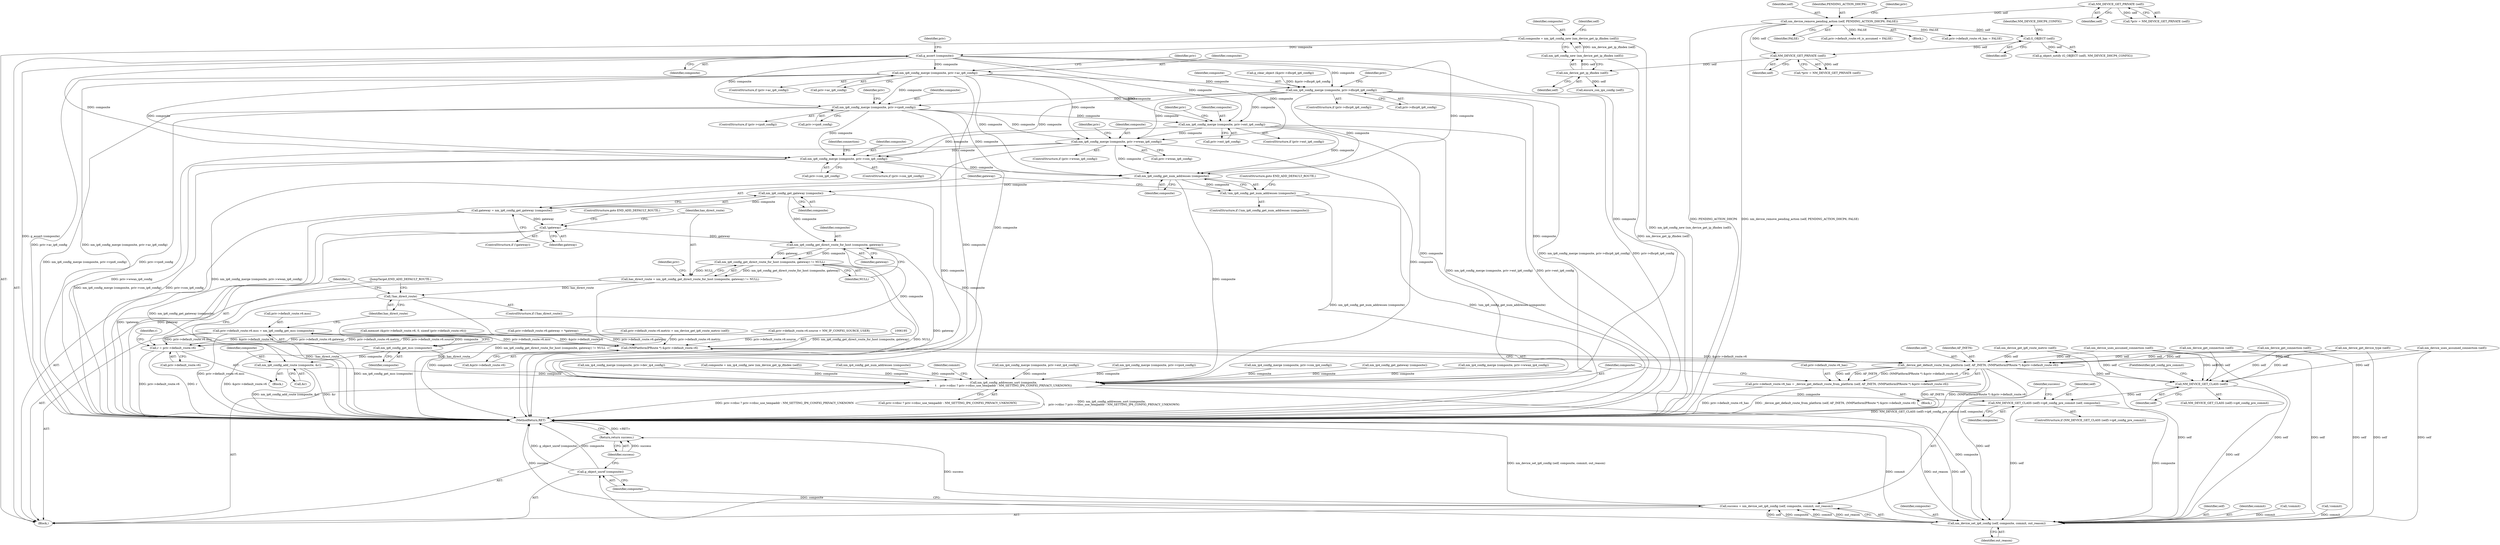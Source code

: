 digraph "0_NetworkManager_d5fc88e573fa58b93034b04d35a2454f5d28cad9@API" {
"1005965" [label="(Call,g_assert (composite))"];
"1005958" [label="(Call,composite = nm_ip6_config_new (nm_device_get_ip_ifindex (self)))"];
"1005960" [label="(Call,nm_ip6_config_new (nm_device_get_ip_ifindex (self)))"];
"1005961" [label="(Call,nm_device_get_ip_ifindex (self))"];
"1005951" [label="(Call,NM_DEVICE_GET_PRIVATE (self))"];
"1005944" [label="(Call,G_OBJECT (self))"];
"1005929" [label="(Call,nm_device_remove_pending_action (self, PENDING_ACTION_DHCP6, FALSE))"];
"1005883" [label="(Call,NM_DEVICE_GET_PRIVATE (self))"];
"1005971" [label="(Call,nm_ip6_config_merge (composite, priv->ac_ip6_config))"];
"1005980" [label="(Call,nm_ip6_config_merge (composite, priv->dhcp6_ip6_config))"];
"1005989" [label="(Call,nm_ip6_config_merge (composite, priv->vpn6_config))"];
"1005998" [label="(Call,nm_ip6_config_merge (composite, priv->ext_ip6_config))"];
"1006007" [label="(Call,nm_ip6_config_merge (composite, priv->wwan_ip6_config))"];
"1006016" [label="(Call,nm_ip6_config_merge (composite, priv->con_ip6_config))"];
"1006066" [label="(Call,nm_ip6_config_get_num_addresses (composite))"];
"1006065" [label="(Call,!nm_ip6_config_get_num_addresses (composite))"];
"1006072" [label="(Call,nm_ip6_config_get_gateway (composite))"];
"1006070" [label="(Call,gateway = nm_ip6_config_get_gateway (composite))"];
"1006075" [label="(Call,!gateway)"];
"1006081" [label="(Call,nm_ip6_config_get_direct_route_for_host (composite, gateway))"];
"1006080" [label="(Call,nm_ip6_config_get_direct_route_for_host (composite, gateway) != NULL)"];
"1006078" [label="(Call,has_direct_route = nm_ip6_config_get_direct_route_for_host (composite, gateway) != NULL)"];
"1006146" [label="(Call,!has_direct_route)"];
"1006143" [label="(Call,nm_ip6_config_get_mss (composite))"];
"1006135" [label="(Call,priv->default_route.v6.mss = nm_ip6_config_get_mss (composite))"];
"1006150" [label="(Call,r = priv->default_route.v6)"];
"1006194" [label="(Call,(NMPlatformIPRoute *) &priv->default_route.v6)"];
"1006191" [label="(Call,_device_get_default_route_from_platform (self, AF_INET6, (NMPlatformIPRoute *) &priv->default_route.v6))"];
"1006185" [label="(Call,priv->default_route.v6_has = _device_get_default_route_from_platform (self, AF_INET6, (NMPlatformIPRoute *) &priv->default_route.v6))"];
"1006217" [label="(Call,NM_DEVICE_GET_CLASS (self))"];
"1006220" [label="(Call,NM_DEVICE_GET_CLASS (self)->ip6_config_pre_commit (self, composite))"];
"1006225" [label="(Call,nm_device_set_ip6_config (self, composite, commit, out_reason))"];
"1006223" [label="(Call,success = nm_device_set_ip6_config (self, composite, commit, out_reason))"];
"1006232" [label="(Return,return success;)"];
"1006230" [label="(Call,g_object_unref (composite))"];
"1006173" [label="(Call,nm_ip6_config_add_route (composite, &r))"];
"1006202" [label="(Call,nm_ip6_config_addresses_sort (composite,\n\t    priv->rdisc ? priv->rdisc_use_tempaddr : NM_SETTING_IP6_CONFIG_PRIVACY_UNKNOWN))"];
"1006219" [label="(FieldIdentifier,ip6_config_pre_commit)"];
"1005932" [label="(Identifier,FALSE)"];
"1005996" [label="(Identifier,priv)"];
"1005943" [label="(Call,g_object_notify (G_OBJECT (self), NM_DEVICE_DHCP6_CONFIG))"];
"1005991" [label="(Call,priv->vpn6_config)"];
"1005958" [label="(Call,composite = nm_ip6_config_new (nm_device_get_ip_ifindex (self)))"];
"1006227" [label="(Identifier,composite)"];
"1006191" [label="(Call,_device_get_default_route_from_platform (self, AF_INET6, (NMPlatformIPRoute *) &priv->default_route.v6))"];
"1004795" [label="(Call,nm_ip4_config_merge (composite, priv->vpn4_config))"];
"1005969" [label="(Identifier,priv)"];
"1005890" [label="(Call,g_clear_object (&priv->dhcp6_ip6_config))"];
"1006175" [label="(Call,&r)"];
"1006230" [label="(Call,g_object_unref (composite))"];
"1006174" [label="(Identifier,composite)"];
"1006069" [label="(ControlStructure,goto END_ADD_DEFAULT_ROUTE;)"];
"1006225" [label="(Call,nm_device_set_ip6_config (self, composite, commit, out_reason))"];
"1005963" [label="(Call,ensure_con_ipx_config (self))"];
"1006193" [label="(Identifier,AF_INET6)"];
"1004775" [label="(Call,composite = nm_ip4_config_new (nm_device_get_ip_ifindex (self)))"];
"1005960" [label="(Call,nm_ip6_config_new (nm_device_get_ip_ifindex (self)))"];
"1006065" [label="(Call,!nm_ip6_config_get_num_addresses (composite))"];
"1006222" [label="(Identifier,composite)"];
"1006220" [label="(Call,NM_DEVICE_GET_CLASS (self)->ip6_config_pre_commit (self, composite))"];
"1006073" [label="(Identifier,composite)"];
"1006074" [label="(ControlStructure,if (!gateway))"];
"1005998" [label="(Call,nm_ip6_config_merge (composite, priv->ext_ip6_config))"];
"1005881" [label="(Call,*priv = NM_DEVICE_GET_PRIVATE (self))"];
"1006204" [label="(Call,priv->rdisc ? priv->rdisc_use_tempaddr : NM_SETTING_IP6_CONFIG_PRIVACY_UNKNOWN)"];
"1006016" [label="(Call,nm_ip6_config_merge (composite, priv->con_ip6_config))"];
"1005985" [label="(ControlStructure,if (priv->vpn6_config))"];
"1006148" [label="(Block,)"];
"1006135" [label="(Call,priv->default_route.v6.mss = nm_ip6_config_get_mss (composite))"];
"1005987" [label="(Identifier,priv)"];
"1004872" [label="(Call,nm_ip4_config_get_num_addresses (composite))"];
"1006151" [label="(Identifier,r)"];
"1006192" [label="(Identifier,self)"];
"1006067" [label="(Identifier,composite)"];
"1006014" [label="(Identifier,priv)"];
"1006115" [label="(Call,priv->default_route.v6.gateway = *gateway)"];
"1005945" [label="(Identifier,self)"];
"1004885" [label="(Call,nm_device_get_device_type (self))"];
"1006000" [label="(Call,priv->ext_ip6_config)"];
"1006221" [label="(Identifier,self)"];
"1006106" [label="(Call,priv->default_route.v6.source = NM_IP_CONFIG_SOURCE_USER)"];
"1006202" [label="(Call,nm_ip6_config_addresses_sort (composite,\n\t    priv->rdisc ? priv->rdisc_use_tempaddr : NM_SETTING_IP6_CONFIG_PRIVACY_UNKNOWN))"];
"1005965" [label="(Call,g_assert (composite))"];
"1006152" [label="(Call,priv->default_route.v6)"];
"1006218" [label="(Identifier,self)"];
"1006147" [label="(Identifier,has_direct_route)"];
"1006143" [label="(Call,nm_ip6_config_get_mss (composite))"];
"1006070" [label="(Call,gateway = nm_ip6_config_get_gateway (composite))"];
"1005949" [label="(Call,*priv = NM_DEVICE_GET_PRIVATE (self))"];
"1006080" [label="(Call,nm_ip6_config_get_direct_route_for_host (composite, gateway) != NULL)"];
"1006223" [label="(Call,success = nm_device_set_ip6_config (self, composite, commit, out_reason))"];
"1006072" [label="(Call,nm_ip6_config_get_gateway (composite))"];
"1005999" [label="(Identifier,composite)"];
"1005972" [label="(Identifier,composite)"];
"1005966" [label="(Identifier,composite)"];
"1006144" [label="(Identifier,composite)"];
"1005961" [label="(Call,nm_device_get_ip_ifindex (self))"];
"1006003" [label="(ControlStructure,if (priv->wwan_ip6_config))"];
"1006196" [label="(Call,&priv->default_route.v6)"];
"1006229" [label="(Identifier,out_reason)"];
"1005976" [label="(ControlStructure,if (priv->dhcp6_ip6_config))"];
"1005884" [label="(Identifier,self)"];
"1006048" [label="(Call,priv->default_route.v6_is_assumed = FALSE)"];
"1006083" [label="(Identifier,gateway)"];
"1006012" [label="(ControlStructure,if (priv->con_ip6_config))"];
"1006194" [label="(Call,(NMPlatformIPRoute *) &priv->default_route.v6)"];
"1005959" [label="(Identifier,composite)"];
"1005967" [label="(ControlStructure,if (priv->ac_ip6_config))"];
"1006213" [label="(Identifier,commit)"];
"1004804" [label="(Call,nm_ip4_config_merge (composite, priv->ext_ip4_config))"];
"1005951" [label="(Call,NM_DEVICE_GET_PRIVATE (self))"];
"1006076" [label="(Identifier,gateway)"];
"1006145" [label="(ControlStructure,if (!has_direct_route))"];
"1005962" [label="(Identifier,self)"];
"1006078" [label="(Call,has_direct_route = nm_ip6_config_get_direct_route_for_host (composite, gateway) != NULL)"];
"1006173" [label="(Call,nm_ip6_config_add_route (composite, &r))"];
"1006018" [label="(Call,priv->con_ip6_config)"];
"1006159" [label="(Identifier,r)"];
"1006184" [label="(Block,)"];
"1006081" [label="(Call,nm_ip6_config_get_direct_route_for_host (composite, gateway))"];
"1006233" [label="(Identifier,success)"];
"1005930" [label="(Identifier,self)"];
"1005931" [label="(Identifier,PENDING_ACTION_DHCP6)"];
"1006224" [label="(Identifier,success)"];
"1005980" [label="(Call,nm_ip6_config_merge (composite, priv->dhcp6_ip6_config))"];
"1006177" [label="(JumpTarget,END_ADD_DEFAULT_ROUTE:)"];
"1006228" [label="(Identifier,commit)"];
"1005990" [label="(Identifier,composite)"];
"1005879" [label="(Block,)"];
"1005994" [label="(ControlStructure,if (priv->ext_ip6_config))"];
"1006071" [label="(Identifier,gateway)"];
"1006084" [label="(Identifier,NULL)"];
"1004846" [label="(Call,!commit)"];
"1005935" [label="(Identifier,priv)"];
"1006217" [label="(Call,NM_DEVICE_GET_CLASS (self))"];
"1006203" [label="(Identifier,composite)"];
"1006040" [label="(Call,!commit)"];
"1004822" [label="(Call,nm_ip4_config_merge (composite, priv->con_ip4_config))"];
"1006009" [label="(Call,priv->wwan_ip6_config)"];
"1006185" [label="(Call,priv->default_route.v6_has = _device_get_default_route_from_platform (self, AF_INET6, (NMPlatformIPRoute *) &priv->default_route.v6))"];
"1007368" [label="(MethodReturn,RET)"];
"1006023" [label="(Call,nm_device_get_connection (self))"];
"1006146" [label="(Call,!has_direct_route)"];
"1006075" [label="(Call,!gateway)"];
"1006125" [label="(Call,priv->default_route.v6.metric = nm_device_get_ip6_route_metric (self))"];
"1006005" [label="(Identifier,priv)"];
"1006008" [label="(Identifier,composite)"];
"1006077" [label="(ControlStructure,goto END_ADD_DEFAULT_ROUTE;)"];
"1004878" [label="(Call,nm_ip4_config_get_gateway (composite))"];
"1006007" [label="(Call,nm_ip6_config_merge (composite, priv->wwan_ip6_config))"];
"1005944" [label="(Call,G_OBJECT (self))"];
"1005946" [label="(Identifier,NM_DEVICE_DHCP6_CONFIG)"];
"1005989" [label="(Call,nm_ip6_config_merge (composite, priv->vpn6_config))"];
"1006136" [label="(Call,priv->default_route.v6.mss)"];
"1006150" [label="(Call,r = priv->default_route.v6)"];
"1005971" [label="(Call,nm_ip6_config_merge (composite, priv->ac_ip6_config))"];
"1005929" [label="(Call,nm_device_remove_pending_action (self, PENDING_ACTION_DHCP6, FALSE))"];
"1005978" [label="(Identifier,priv)"];
"1006022" [label="(Identifier,connection)"];
"1005947" [label="(Block,)"];
"1005973" [label="(Call,priv->ac_ip6_config)"];
"1005981" [label="(Identifier,composite)"];
"1006017" [label="(Identifier,composite)"];
"1006066" [label="(Call,nm_ip6_config_get_num_addresses (composite))"];
"1005952" [label="(Identifier,self)"];
"1006215" [label="(ControlStructure,if (NM_DEVICE_GET_CLASS (self)->ip6_config_pre_commit))"];
"1006082" [label="(Identifier,composite)"];
"1004829" [label="(Call,nm_device_get_connection (self))"];
"1006186" [label="(Call,priv->default_route.v6_has)"];
"1006064" [label="(ControlStructure,if (!nm_ip6_config_get_num_addresses (composite)))"];
"1004813" [label="(Call,nm_ip4_config_merge (composite, priv->wwan_ip4_config))"];
"1005964" [label="(Identifier,self)"];
"1004786" [label="(Call,nm_ip4_config_merge (composite, priv->dev_ip4_config))"];
"1006079" [label="(Identifier,has_direct_route)"];
"1005883" [label="(Call,NM_DEVICE_GET_PRIVATE (self))"];
"1006045" [label="(Call,nm_device_uses_assumed_connection (self))"];
"1006232" [label="(Return,return success;)"];
"1006088" [label="(Identifier,priv)"];
"1006092" [label="(Call,memset (&priv->default_route.v6, 0, sizeof (priv->default_route.v6)))"];
"1006025" [label="(Call,priv->default_route.v6_has = FALSE)"];
"1004851" [label="(Call,nm_device_uses_assumed_connection (self))"];
"1006226" [label="(Identifier,self)"];
"1005982" [label="(Call,priv->dhcp6_ip6_config)"];
"1006231" [label="(Identifier,composite)"];
"1006216" [label="(Call,NM_DEVICE_GET_CLASS (self)->ip6_config_pre_commit)"];
"1006133" [label="(Call,nm_device_get_ip6_route_metric (self))"];
"1005965" -> "1005947"  [label="AST: "];
"1005965" -> "1005966"  [label="CFG: "];
"1005966" -> "1005965"  [label="AST: "];
"1005969" -> "1005965"  [label="CFG: "];
"1005965" -> "1007368"  [label="DDG: g_assert (composite)"];
"1005958" -> "1005965"  [label="DDG: composite"];
"1005965" -> "1005971"  [label="DDG: composite"];
"1005965" -> "1005980"  [label="DDG: composite"];
"1005965" -> "1005989"  [label="DDG: composite"];
"1005965" -> "1005998"  [label="DDG: composite"];
"1005965" -> "1006007"  [label="DDG: composite"];
"1005965" -> "1006016"  [label="DDG: composite"];
"1005965" -> "1006066"  [label="DDG: composite"];
"1005965" -> "1006202"  [label="DDG: composite"];
"1005958" -> "1005947"  [label="AST: "];
"1005958" -> "1005960"  [label="CFG: "];
"1005959" -> "1005958"  [label="AST: "];
"1005960" -> "1005958"  [label="AST: "];
"1005964" -> "1005958"  [label="CFG: "];
"1005958" -> "1007368"  [label="DDG: nm_ip6_config_new (nm_device_get_ip_ifindex (self))"];
"1005960" -> "1005958"  [label="DDG: nm_device_get_ip_ifindex (self)"];
"1005960" -> "1005961"  [label="CFG: "];
"1005961" -> "1005960"  [label="AST: "];
"1005960" -> "1007368"  [label="DDG: nm_device_get_ip_ifindex (self)"];
"1005961" -> "1005960"  [label="DDG: self"];
"1005961" -> "1005962"  [label="CFG: "];
"1005962" -> "1005961"  [label="AST: "];
"1005951" -> "1005961"  [label="DDG: self"];
"1005961" -> "1005963"  [label="DDG: self"];
"1005951" -> "1005949"  [label="AST: "];
"1005951" -> "1005952"  [label="CFG: "];
"1005952" -> "1005951"  [label="AST: "];
"1005949" -> "1005951"  [label="CFG: "];
"1005951" -> "1005949"  [label="DDG: self"];
"1005944" -> "1005951"  [label="DDG: self"];
"1005929" -> "1005951"  [label="DDG: self"];
"1005944" -> "1005943"  [label="AST: "];
"1005944" -> "1005945"  [label="CFG: "];
"1005945" -> "1005944"  [label="AST: "];
"1005946" -> "1005944"  [label="CFG: "];
"1005944" -> "1005943"  [label="DDG: self"];
"1005929" -> "1005944"  [label="DDG: self"];
"1005929" -> "1005879"  [label="AST: "];
"1005929" -> "1005932"  [label="CFG: "];
"1005930" -> "1005929"  [label="AST: "];
"1005931" -> "1005929"  [label="AST: "];
"1005932" -> "1005929"  [label="AST: "];
"1005935" -> "1005929"  [label="CFG: "];
"1005929" -> "1007368"  [label="DDG: nm_device_remove_pending_action (self, PENDING_ACTION_DHCP6, FALSE)"];
"1005929" -> "1007368"  [label="DDG: PENDING_ACTION_DHCP6"];
"1005883" -> "1005929"  [label="DDG: self"];
"1005929" -> "1006025"  [label="DDG: FALSE"];
"1005929" -> "1006048"  [label="DDG: FALSE"];
"1005883" -> "1005881"  [label="AST: "];
"1005883" -> "1005884"  [label="CFG: "];
"1005884" -> "1005883"  [label="AST: "];
"1005881" -> "1005883"  [label="CFG: "];
"1005883" -> "1005881"  [label="DDG: self"];
"1005971" -> "1005967"  [label="AST: "];
"1005971" -> "1005973"  [label="CFG: "];
"1005972" -> "1005971"  [label="AST: "];
"1005973" -> "1005971"  [label="AST: "];
"1005978" -> "1005971"  [label="CFG: "];
"1005971" -> "1007368"  [label="DDG: priv->ac_ip6_config"];
"1005971" -> "1007368"  [label="DDG: nm_ip6_config_merge (composite, priv->ac_ip6_config)"];
"1005971" -> "1005980"  [label="DDG: composite"];
"1005971" -> "1005989"  [label="DDG: composite"];
"1005971" -> "1005998"  [label="DDG: composite"];
"1005971" -> "1006007"  [label="DDG: composite"];
"1005971" -> "1006016"  [label="DDG: composite"];
"1005971" -> "1006066"  [label="DDG: composite"];
"1005971" -> "1006202"  [label="DDG: composite"];
"1005980" -> "1005976"  [label="AST: "];
"1005980" -> "1005982"  [label="CFG: "];
"1005981" -> "1005980"  [label="AST: "];
"1005982" -> "1005980"  [label="AST: "];
"1005987" -> "1005980"  [label="CFG: "];
"1005980" -> "1007368"  [label="DDG: priv->dhcp6_ip6_config"];
"1005980" -> "1007368"  [label="DDG: nm_ip6_config_merge (composite, priv->dhcp6_ip6_config)"];
"1005890" -> "1005980"  [label="DDG: &priv->dhcp6_ip6_config"];
"1005980" -> "1005989"  [label="DDG: composite"];
"1005980" -> "1005998"  [label="DDG: composite"];
"1005980" -> "1006007"  [label="DDG: composite"];
"1005980" -> "1006016"  [label="DDG: composite"];
"1005980" -> "1006066"  [label="DDG: composite"];
"1005980" -> "1006202"  [label="DDG: composite"];
"1005989" -> "1005985"  [label="AST: "];
"1005989" -> "1005991"  [label="CFG: "];
"1005990" -> "1005989"  [label="AST: "];
"1005991" -> "1005989"  [label="AST: "];
"1005996" -> "1005989"  [label="CFG: "];
"1005989" -> "1007368"  [label="DDG: nm_ip6_config_merge (composite, priv->vpn6_config)"];
"1005989" -> "1007368"  [label="DDG: priv->vpn6_config"];
"1005989" -> "1005998"  [label="DDG: composite"];
"1005989" -> "1006007"  [label="DDG: composite"];
"1005989" -> "1006016"  [label="DDG: composite"];
"1005989" -> "1006066"  [label="DDG: composite"];
"1005989" -> "1006202"  [label="DDG: composite"];
"1005998" -> "1005994"  [label="AST: "];
"1005998" -> "1006000"  [label="CFG: "];
"1005999" -> "1005998"  [label="AST: "];
"1006000" -> "1005998"  [label="AST: "];
"1006005" -> "1005998"  [label="CFG: "];
"1005998" -> "1007368"  [label="DDG: nm_ip6_config_merge (composite, priv->ext_ip6_config)"];
"1005998" -> "1007368"  [label="DDG: priv->ext_ip6_config"];
"1005998" -> "1006007"  [label="DDG: composite"];
"1005998" -> "1006016"  [label="DDG: composite"];
"1005998" -> "1006066"  [label="DDG: composite"];
"1005998" -> "1006202"  [label="DDG: composite"];
"1006007" -> "1006003"  [label="AST: "];
"1006007" -> "1006009"  [label="CFG: "];
"1006008" -> "1006007"  [label="AST: "];
"1006009" -> "1006007"  [label="AST: "];
"1006014" -> "1006007"  [label="CFG: "];
"1006007" -> "1007368"  [label="DDG: priv->wwan_ip6_config"];
"1006007" -> "1007368"  [label="DDG: nm_ip6_config_merge (composite, priv->wwan_ip6_config)"];
"1006007" -> "1006016"  [label="DDG: composite"];
"1006007" -> "1006066"  [label="DDG: composite"];
"1006007" -> "1006202"  [label="DDG: composite"];
"1006016" -> "1006012"  [label="AST: "];
"1006016" -> "1006018"  [label="CFG: "];
"1006017" -> "1006016"  [label="AST: "];
"1006018" -> "1006016"  [label="AST: "];
"1006022" -> "1006016"  [label="CFG: "];
"1006016" -> "1007368"  [label="DDG: nm_ip6_config_merge (composite, priv->con_ip6_config)"];
"1006016" -> "1007368"  [label="DDG: priv->con_ip6_config"];
"1006016" -> "1006066"  [label="DDG: composite"];
"1006016" -> "1006202"  [label="DDG: composite"];
"1006066" -> "1006065"  [label="AST: "];
"1006066" -> "1006067"  [label="CFG: "];
"1006067" -> "1006066"  [label="AST: "];
"1006065" -> "1006066"  [label="CFG: "];
"1006066" -> "1006065"  [label="DDG: composite"];
"1006066" -> "1006072"  [label="DDG: composite"];
"1006066" -> "1006202"  [label="DDG: composite"];
"1006065" -> "1006064"  [label="AST: "];
"1006069" -> "1006065"  [label="CFG: "];
"1006071" -> "1006065"  [label="CFG: "];
"1006065" -> "1007368"  [label="DDG: nm_ip6_config_get_num_addresses (composite)"];
"1006065" -> "1007368"  [label="DDG: !nm_ip6_config_get_num_addresses (composite)"];
"1006072" -> "1006070"  [label="AST: "];
"1006072" -> "1006073"  [label="CFG: "];
"1006073" -> "1006072"  [label="AST: "];
"1006070" -> "1006072"  [label="CFG: "];
"1006072" -> "1006070"  [label="DDG: composite"];
"1006072" -> "1006081"  [label="DDG: composite"];
"1006072" -> "1006202"  [label="DDG: composite"];
"1006070" -> "1005947"  [label="AST: "];
"1006071" -> "1006070"  [label="AST: "];
"1006076" -> "1006070"  [label="CFG: "];
"1006070" -> "1007368"  [label="DDG: nm_ip6_config_get_gateway (composite)"];
"1006070" -> "1006075"  [label="DDG: gateway"];
"1006075" -> "1006074"  [label="AST: "];
"1006075" -> "1006076"  [label="CFG: "];
"1006076" -> "1006075"  [label="AST: "];
"1006077" -> "1006075"  [label="CFG: "];
"1006079" -> "1006075"  [label="CFG: "];
"1006075" -> "1007368"  [label="DDG: gateway"];
"1006075" -> "1007368"  [label="DDG: !gateway"];
"1006075" -> "1006081"  [label="DDG: gateway"];
"1006081" -> "1006080"  [label="AST: "];
"1006081" -> "1006083"  [label="CFG: "];
"1006082" -> "1006081"  [label="AST: "];
"1006083" -> "1006081"  [label="AST: "];
"1006084" -> "1006081"  [label="CFG: "];
"1006081" -> "1007368"  [label="DDG: gateway"];
"1006081" -> "1006080"  [label="DDG: composite"];
"1006081" -> "1006080"  [label="DDG: gateway"];
"1006081" -> "1006143"  [label="DDG: composite"];
"1006080" -> "1006078"  [label="AST: "];
"1006080" -> "1006084"  [label="CFG: "];
"1006084" -> "1006080"  [label="AST: "];
"1006078" -> "1006080"  [label="CFG: "];
"1006080" -> "1007368"  [label="DDG: nm_ip6_config_get_direct_route_for_host (composite, gateway)"];
"1006080" -> "1007368"  [label="DDG: NULL"];
"1006080" -> "1006078"  [label="DDG: nm_ip6_config_get_direct_route_for_host (composite, gateway)"];
"1006080" -> "1006078"  [label="DDG: NULL"];
"1006078" -> "1005947"  [label="AST: "];
"1006079" -> "1006078"  [label="AST: "];
"1006088" -> "1006078"  [label="CFG: "];
"1006078" -> "1007368"  [label="DDG: nm_ip6_config_get_direct_route_for_host (composite, gateway) != NULL"];
"1006078" -> "1006146"  [label="DDG: has_direct_route"];
"1006146" -> "1006145"  [label="AST: "];
"1006146" -> "1006147"  [label="CFG: "];
"1006147" -> "1006146"  [label="AST: "];
"1006151" -> "1006146"  [label="CFG: "];
"1006177" -> "1006146"  [label="CFG: "];
"1006146" -> "1007368"  [label="DDG: !has_direct_route"];
"1006146" -> "1007368"  [label="DDG: has_direct_route"];
"1006143" -> "1006135"  [label="AST: "];
"1006143" -> "1006144"  [label="CFG: "];
"1006144" -> "1006143"  [label="AST: "];
"1006135" -> "1006143"  [label="CFG: "];
"1006143" -> "1006135"  [label="DDG: composite"];
"1006143" -> "1006173"  [label="DDG: composite"];
"1006143" -> "1006202"  [label="DDG: composite"];
"1006135" -> "1005947"  [label="AST: "];
"1006136" -> "1006135"  [label="AST: "];
"1006147" -> "1006135"  [label="CFG: "];
"1006135" -> "1007368"  [label="DDG: nm_ip6_config_get_mss (composite)"];
"1006135" -> "1007368"  [label="DDG: priv->default_route.v6.mss"];
"1006135" -> "1006150"  [label="DDG: priv->default_route.v6.mss"];
"1006135" -> "1006194"  [label="DDG: priv->default_route.v6.mss"];
"1006150" -> "1006148"  [label="AST: "];
"1006150" -> "1006152"  [label="CFG: "];
"1006151" -> "1006150"  [label="AST: "];
"1006152" -> "1006150"  [label="AST: "];
"1006159" -> "1006150"  [label="CFG: "];
"1006150" -> "1007368"  [label="DDG: r"];
"1006150" -> "1007368"  [label="DDG: priv->default_route.v6"];
"1006106" -> "1006150"  [label="DDG: priv->default_route.v6.source"];
"1006092" -> "1006150"  [label="DDG: &priv->default_route.v6"];
"1006115" -> "1006150"  [label="DDG: priv->default_route.v6.gateway"];
"1006125" -> "1006150"  [label="DDG: priv->default_route.v6.metric"];
"1006194" -> "1006191"  [label="AST: "];
"1006194" -> "1006196"  [label="CFG: "];
"1006195" -> "1006194"  [label="AST: "];
"1006196" -> "1006194"  [label="AST: "];
"1006191" -> "1006194"  [label="CFG: "];
"1006194" -> "1007368"  [label="DDG: &priv->default_route.v6"];
"1006194" -> "1006191"  [label="DDG: &priv->default_route.v6"];
"1006092" -> "1006194"  [label="DDG: &priv->default_route.v6"];
"1006106" -> "1006194"  [label="DDG: priv->default_route.v6.source"];
"1006115" -> "1006194"  [label="DDG: priv->default_route.v6.gateway"];
"1006125" -> "1006194"  [label="DDG: priv->default_route.v6.metric"];
"1006191" -> "1006185"  [label="AST: "];
"1006192" -> "1006191"  [label="AST: "];
"1006193" -> "1006191"  [label="AST: "];
"1006185" -> "1006191"  [label="CFG: "];
"1006191" -> "1007368"  [label="DDG: AF_INET6"];
"1006191" -> "1007368"  [label="DDG: (NMPlatformIPRoute *) &priv->default_route.v6"];
"1006191" -> "1006185"  [label="DDG: self"];
"1006191" -> "1006185"  [label="DDG: AF_INET6"];
"1006191" -> "1006185"  [label="DDG: (NMPlatformIPRoute *) &priv->default_route.v6"];
"1006023" -> "1006191"  [label="DDG: self"];
"1006045" -> "1006191"  [label="DDG: self"];
"1006133" -> "1006191"  [label="DDG: self"];
"1004851" -> "1006191"  [label="DDG: self"];
"1004829" -> "1006191"  [label="DDG: self"];
"1004885" -> "1006191"  [label="DDG: self"];
"1006191" -> "1006217"  [label="DDG: self"];
"1006191" -> "1006225"  [label="DDG: self"];
"1006185" -> "1006184"  [label="AST: "];
"1006186" -> "1006185"  [label="AST: "];
"1006203" -> "1006185"  [label="CFG: "];
"1006185" -> "1007368"  [label="DDG: priv->default_route.v6_has"];
"1006185" -> "1007368"  [label="DDG: _device_get_default_route_from_platform (self, AF_INET6, (NMPlatformIPRoute *) &priv->default_route.v6)"];
"1006217" -> "1006216"  [label="AST: "];
"1006217" -> "1006218"  [label="CFG: "];
"1006218" -> "1006217"  [label="AST: "];
"1006219" -> "1006217"  [label="CFG: "];
"1006023" -> "1006217"  [label="DDG: self"];
"1006045" -> "1006217"  [label="DDG: self"];
"1006133" -> "1006217"  [label="DDG: self"];
"1004851" -> "1006217"  [label="DDG: self"];
"1004829" -> "1006217"  [label="DDG: self"];
"1004885" -> "1006217"  [label="DDG: self"];
"1006217" -> "1006220"  [label="DDG: self"];
"1006217" -> "1006225"  [label="DDG: self"];
"1006220" -> "1006215"  [label="AST: "];
"1006220" -> "1006222"  [label="CFG: "];
"1006221" -> "1006220"  [label="AST: "];
"1006222" -> "1006220"  [label="AST: "];
"1006224" -> "1006220"  [label="CFG: "];
"1006220" -> "1007368"  [label="DDG: NM_DEVICE_GET_CLASS (self)->ip6_config_pre_commit (self, composite)"];
"1006202" -> "1006220"  [label="DDG: composite"];
"1006220" -> "1006225"  [label="DDG: self"];
"1006220" -> "1006225"  [label="DDG: composite"];
"1006225" -> "1006223"  [label="AST: "];
"1006225" -> "1006229"  [label="CFG: "];
"1006226" -> "1006225"  [label="AST: "];
"1006227" -> "1006225"  [label="AST: "];
"1006228" -> "1006225"  [label="AST: "];
"1006229" -> "1006225"  [label="AST: "];
"1006223" -> "1006225"  [label="CFG: "];
"1006225" -> "1007368"  [label="DDG: commit"];
"1006225" -> "1007368"  [label="DDG: self"];
"1006225" -> "1007368"  [label="DDG: out_reason"];
"1006225" -> "1006223"  [label="DDG: self"];
"1006225" -> "1006223"  [label="DDG: composite"];
"1006225" -> "1006223"  [label="DDG: commit"];
"1006225" -> "1006223"  [label="DDG: out_reason"];
"1006023" -> "1006225"  [label="DDG: self"];
"1006045" -> "1006225"  [label="DDG: self"];
"1006133" -> "1006225"  [label="DDG: self"];
"1004851" -> "1006225"  [label="DDG: self"];
"1004829" -> "1006225"  [label="DDG: self"];
"1004885" -> "1006225"  [label="DDG: self"];
"1006202" -> "1006225"  [label="DDG: composite"];
"1006040" -> "1006225"  [label="DDG: commit"];
"1004846" -> "1006225"  [label="DDG: commit"];
"1006225" -> "1006230"  [label="DDG: composite"];
"1006223" -> "1005947"  [label="AST: "];
"1006224" -> "1006223"  [label="AST: "];
"1006231" -> "1006223"  [label="CFG: "];
"1006223" -> "1007368"  [label="DDG: nm_device_set_ip6_config (self, composite, commit, out_reason)"];
"1006223" -> "1007368"  [label="DDG: success"];
"1006223" -> "1006232"  [label="DDG: success"];
"1006232" -> "1005947"  [label="AST: "];
"1006232" -> "1006233"  [label="CFG: "];
"1006233" -> "1006232"  [label="AST: "];
"1007368" -> "1006232"  [label="CFG: "];
"1006232" -> "1007368"  [label="DDG: <RET>"];
"1006233" -> "1006232"  [label="DDG: success"];
"1006230" -> "1005947"  [label="AST: "];
"1006230" -> "1006231"  [label="CFG: "];
"1006231" -> "1006230"  [label="AST: "];
"1006233" -> "1006230"  [label="CFG: "];
"1006230" -> "1007368"  [label="DDG: composite"];
"1006230" -> "1007368"  [label="DDG: g_object_unref (composite)"];
"1006173" -> "1006148"  [label="AST: "];
"1006173" -> "1006175"  [label="CFG: "];
"1006174" -> "1006173"  [label="AST: "];
"1006175" -> "1006173"  [label="AST: "];
"1006177" -> "1006173"  [label="CFG: "];
"1006173" -> "1007368"  [label="DDG: nm_ip6_config_add_route (composite, &r)"];
"1006173" -> "1007368"  [label="DDG: &r"];
"1006173" -> "1006202"  [label="DDG: composite"];
"1006202" -> "1005947"  [label="AST: "];
"1006202" -> "1006204"  [label="CFG: "];
"1006203" -> "1006202"  [label="AST: "];
"1006204" -> "1006202"  [label="AST: "];
"1006213" -> "1006202"  [label="CFG: "];
"1006202" -> "1007368"  [label="DDG: priv->rdisc ? priv->rdisc_use_tempaddr : NM_SETTING_IP6_CONFIG_PRIVACY_UNKNOWN"];
"1006202" -> "1007368"  [label="DDG: nm_ip6_config_addresses_sort (composite,\n\t    priv->rdisc ? priv->rdisc_use_tempaddr : NM_SETTING_IP6_CONFIG_PRIVACY_UNKNOWN)"];
"1004775" -> "1006202"  [label="DDG: composite"];
"1004786" -> "1006202"  [label="DDG: composite"];
"1004878" -> "1006202"  [label="DDG: composite"];
"1004813" -> "1006202"  [label="DDG: composite"];
"1004822" -> "1006202"  [label="DDG: composite"];
"1004872" -> "1006202"  [label="DDG: composite"];
"1004795" -> "1006202"  [label="DDG: composite"];
"1004804" -> "1006202"  [label="DDG: composite"];
}
